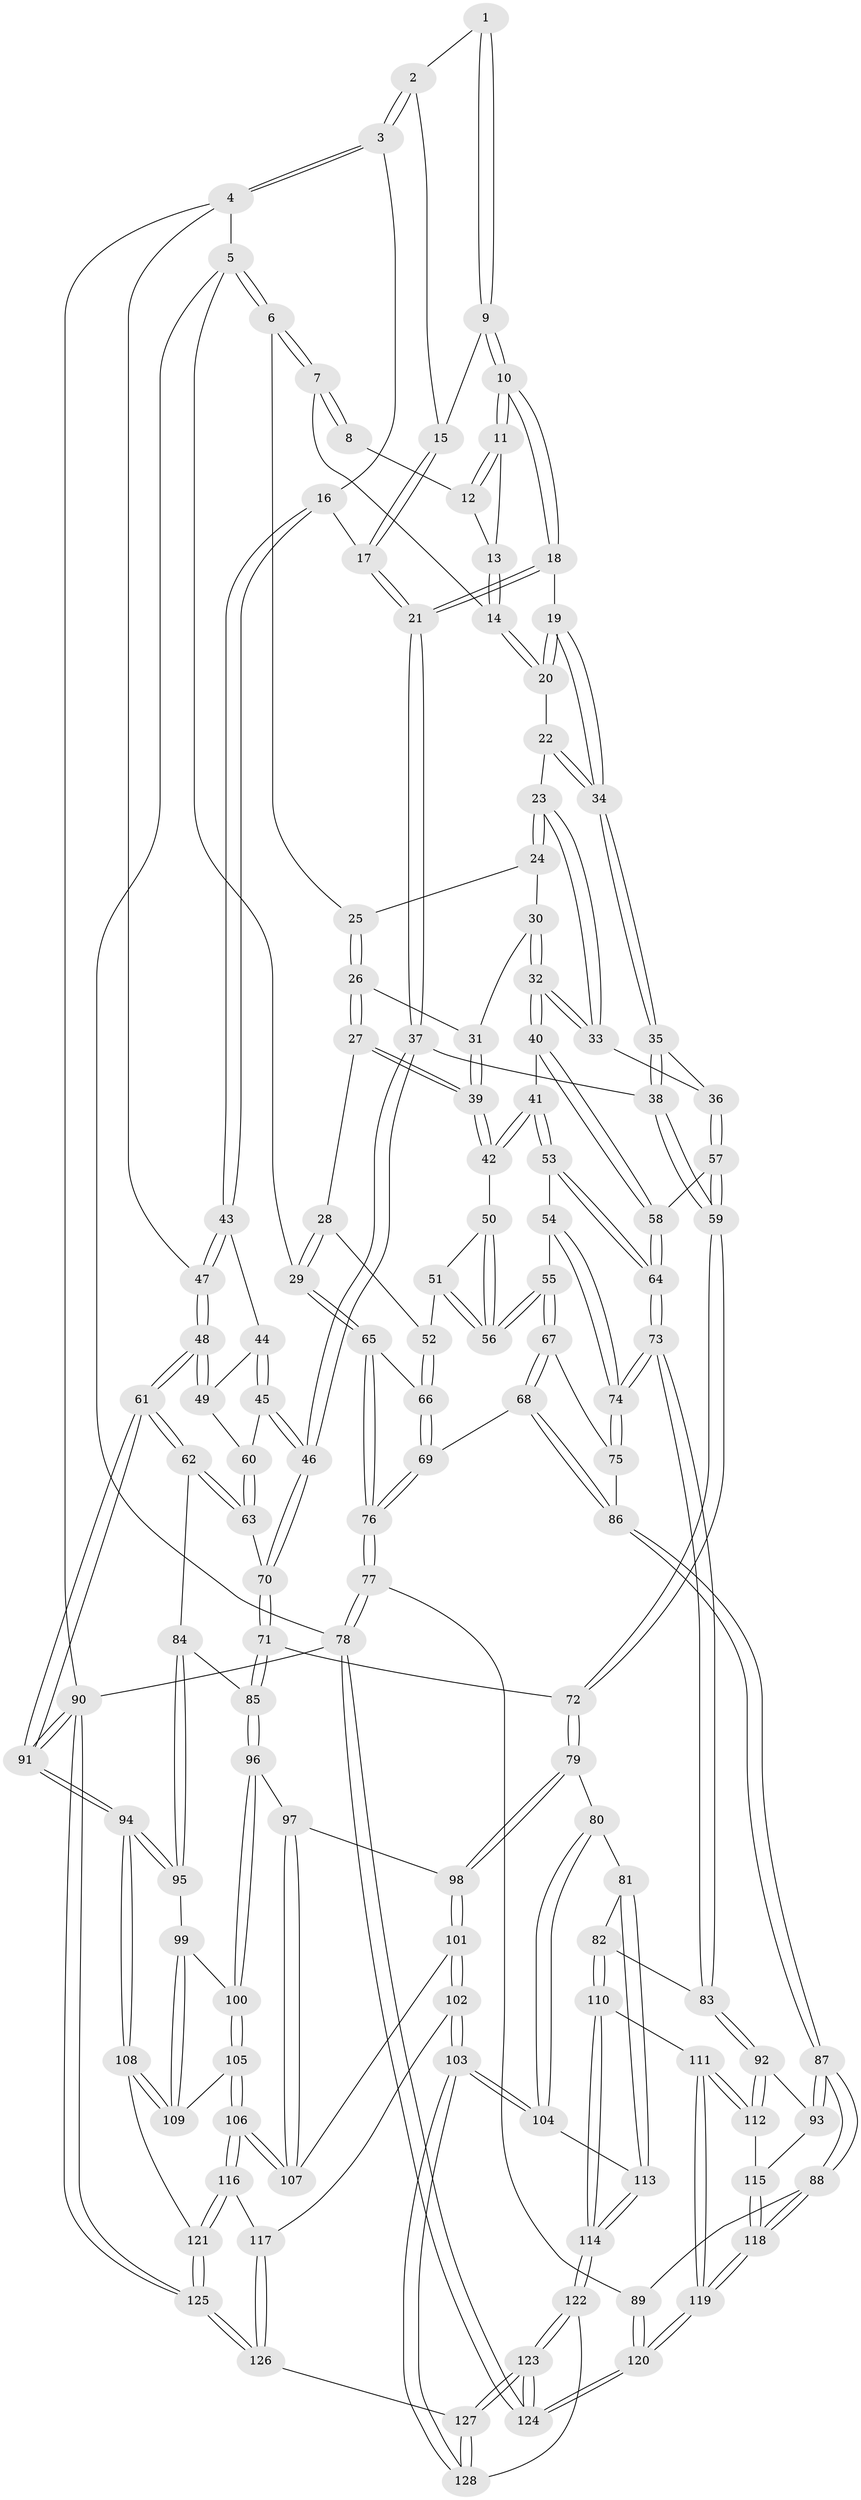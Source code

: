 // Generated by graph-tools (version 1.1) at 2025/50/03/09/25 03:50:57]
// undirected, 128 vertices, 317 edges
graph export_dot {
graph [start="1"]
  node [color=gray90,style=filled];
  1 [pos="+0.7260556495867191+0"];
  2 [pos="+1+0"];
  3 [pos="+1+0"];
  4 [pos="+1+0"];
  5 [pos="+0+0"];
  6 [pos="+0.2563515550271418+0"];
  7 [pos="+0.5139799040557841+0"];
  8 [pos="+0.6365544825228802+0"];
  9 [pos="+0.7322617881827007+0.04328137388621318"];
  10 [pos="+0.7095291101058339+0.08134849052985896"];
  11 [pos="+0.6678483800777875+0.05539905291532766"];
  12 [pos="+0.6474280203338505+0"];
  13 [pos="+0.6131770065589864+0.05167402652976671"];
  14 [pos="+0.579390671030681+0.05777044164705086"];
  15 [pos="+0.8083115393689062+0.03924956717397224"];
  16 [pos="+0.8926864691537956+0.13484946409199566"];
  17 [pos="+0.8644707853218198+0.1294855782073607"];
  18 [pos="+0.714388203775371+0.13782341242266982"];
  19 [pos="+0.6319491033884244+0.1588041491748494"];
  20 [pos="+0.5631118592040708+0.08980454243531498"];
  21 [pos="+0.7363285654697636+0.15551345069416564"];
  22 [pos="+0.4924168309120052+0.10915513069550636"];
  23 [pos="+0.4804878561520287+0.10859809043232138"];
  24 [pos="+0.26982456957376866+0"];
  25 [pos="+0.26861097103867876+0"];
  26 [pos="+0.24231997527602023+0"];
  27 [pos="+0.15767196158571933+0.18335517642129467"];
  28 [pos="+0.1153971804479947+0.20318481521385462"];
  29 [pos="+0+0"];
  30 [pos="+0.3433841212067372+0.12483513595464048"];
  31 [pos="+0.2651065114517535+0.18656939452578594"];
  32 [pos="+0.3984779129670329+0.2388569241885584"];
  33 [pos="+0.42218221078416684+0.22089990456462702"];
  34 [pos="+0.5848515504845533+0.23827792366970665"];
  35 [pos="+0.5844662533887526+0.24000045685949964"];
  36 [pos="+0.5832659311031635+0.2403355963878277"];
  37 [pos="+0.7470410953994855+0.3055693786438025"];
  38 [pos="+0.6321757999189532+0.2959563359354021"];
  39 [pos="+0.26107155025927753+0.2218545062779582"];
  40 [pos="+0.3930842153203131+0.24835271994350677"];
  41 [pos="+0.3100963352122597+0.2577349029408716"];
  42 [pos="+0.26594498801285754+0.2288283844030285"];
  43 [pos="+0.8982712390158627+0.14506617369191682"];
  44 [pos="+0.8973668903238218+0.1733098063393534"];
  45 [pos="+0.8081609338345738+0.2976418885905945"];
  46 [pos="+0.7618205738437253+0.32017164749291194"];
  47 [pos="+1+0.22521250172931437"];
  48 [pos="+1+0.346919122270605"];
  49 [pos="+0.9532206662025569+0.27998883774484284"];
  50 [pos="+0.24923297089832822+0.24139430012189356"];
  51 [pos="+0.12474144483921835+0.29171969064510117"];
  52 [pos="+0.09860013069918129+0.27594020507299855"];
  53 [pos="+0.2771313479266599+0.326324160186664"];
  54 [pos="+0.21280658540564723+0.36818777681346737"];
  55 [pos="+0.19294273381409174+0.3656030392800839"];
  56 [pos="+0.17323374882106807+0.33592983205730853"];
  57 [pos="+0.45331476636805773+0.37903582765793153"];
  58 [pos="+0.4486047270218419+0.3788711274906794"];
  59 [pos="+0.5654246022518588+0.41490557516876575"];
  60 [pos="+0.9140034603944778+0.30751236163498163"];
  61 [pos="+1+0.4420180947951871"];
  62 [pos="+0.9581040711778568+0.4811490712456725"];
  63 [pos="+0.9108464669524474+0.43262156569821086"];
  64 [pos="+0.3788848963569659+0.46338017747785043"];
  65 [pos="+0+0.2646880379157764"];
  66 [pos="+0.08612530840321074+0.2830362921304608"];
  67 [pos="+0.16101943351186299+0.40498232727444927"];
  68 [pos="+0.0802432563561644+0.4721186240443525"];
  69 [pos="+0.04721193519271399+0.45597078759106235"];
  70 [pos="+0.7677534590581963+0.3666305959558001"];
  71 [pos="+0.7083826470388872+0.477774364842835"];
  72 [pos="+0.6289365583542124+0.5018860055400771"];
  73 [pos="+0.3494950634330585+0.5268174751280521"];
  74 [pos="+0.31042330002490326+0.5072033889559628"];
  75 [pos="+0.2449213493698077+0.5020678976548447"];
  76 [pos="+0+0.45561084165964333"];
  77 [pos="+0+0.7199882968920094"];
  78 [pos="+0+1"];
  79 [pos="+0.6131396507250185+0.5344147884068233"];
  80 [pos="+0.5988583990162548+0.5420790457260906"];
  81 [pos="+0.4272183944557476+0.6120698507980921"];
  82 [pos="+0.36281619699368717+0.5805268830518293"];
  83 [pos="+0.36180615014125717+0.5798127510499632"];
  84 [pos="+0.936797410792046+0.5045774328349555"];
  85 [pos="+0.80592289469966+0.5568538911455034"];
  86 [pos="+0.10672284976208615+0.5123450461268015"];
  87 [pos="+0.11303482266443807+0.6510426715209094"];
  88 [pos="+0.10530499372664137+0.6580703797294188"];
  89 [pos="+0.040990688764281566+0.6795741347700042"];
  90 [pos="+1+1"];
  91 [pos="+1+0.7886601578775425"];
  92 [pos="+0.24928864210247617+0.6553583595969932"];
  93 [pos="+0.2319858733287368+0.6554303306177597"];
  94 [pos="+1+0.7847757900306852"];
  95 [pos="+0.9335434318216719+0.641023432258708"];
  96 [pos="+0.8036346728149515+0.5797406268232252"];
  97 [pos="+0.7842939244818299+0.6033779372992456"];
  98 [pos="+0.6610856748313914+0.6367161665154548"];
  99 [pos="+0.9251336172434363+0.6467994219263232"];
  100 [pos="+0.8561198789205466+0.6538947092881094"];
  101 [pos="+0.6652754031904341+0.6897181560971405"];
  102 [pos="+0.6093507700856702+0.7984277667398824"];
  103 [pos="+0.5831377572054328+0.8099425555062718"];
  104 [pos="+0.5514154143683462+0.8001515166653752"];
  105 [pos="+0.828979814498225+0.737663214005629"];
  106 [pos="+0.8183016867436654+0.745675094644346"];
  107 [pos="+0.7609256768963327+0.686219343826655"];
  108 [pos="+1+0.8100282040921881"];
  109 [pos="+0.9109848946695023+0.7352259837930646"];
  110 [pos="+0.3387938128314897+0.8214572852952927"];
  111 [pos="+0.27185793845451356+0.8106443074044875"];
  112 [pos="+0.25707519584454025+0.7296968793541211"];
  113 [pos="+0.5160208325754801+0.7922373740897093"];
  114 [pos="+0.4124691688967629+0.8604239915728858"];
  115 [pos="+0.1892274899116667+0.7635498215545368"];
  116 [pos="+0.7940174730994005+0.8222057743693514"];
  117 [pos="+0.7749062389222079+0.8309473993137754"];
  118 [pos="+0.15318438050716632+0.8008813928918065"];
  119 [pos="+0.1689833136804659+0.8853026935840785"];
  120 [pos="+0.12368000615436824+0.9692279773794172"];
  121 [pos="+0.9049149217249303+0.8736035328335903"];
  122 [pos="+0.3928349095384762+0.9413178868903652"];
  123 [pos="+0.26402752036858473+1"];
  124 [pos="+0+1"];
  125 [pos="+0.8693024238103854+1"];
  126 [pos="+0.7282338542528769+1"];
  127 [pos="+0.6827045221341527+1"];
  128 [pos="+0.6115993445379605+0.9861644390723454"];
  1 -- 2;
  1 -- 9;
  1 -- 9;
  2 -- 3;
  2 -- 3;
  2 -- 15;
  3 -- 4;
  3 -- 4;
  3 -- 16;
  4 -- 5;
  4 -- 47;
  4 -- 90;
  5 -- 6;
  5 -- 6;
  5 -- 29;
  5 -- 78;
  6 -- 7;
  6 -- 7;
  6 -- 25;
  7 -- 8;
  7 -- 8;
  7 -- 14;
  8 -- 12;
  9 -- 10;
  9 -- 10;
  9 -- 15;
  10 -- 11;
  10 -- 11;
  10 -- 18;
  10 -- 18;
  11 -- 12;
  11 -- 12;
  11 -- 13;
  12 -- 13;
  13 -- 14;
  13 -- 14;
  14 -- 20;
  14 -- 20;
  15 -- 17;
  15 -- 17;
  16 -- 17;
  16 -- 43;
  16 -- 43;
  17 -- 21;
  17 -- 21;
  18 -- 19;
  18 -- 21;
  18 -- 21;
  19 -- 20;
  19 -- 20;
  19 -- 34;
  19 -- 34;
  20 -- 22;
  21 -- 37;
  21 -- 37;
  22 -- 23;
  22 -- 34;
  22 -- 34;
  23 -- 24;
  23 -- 24;
  23 -- 33;
  23 -- 33;
  24 -- 25;
  24 -- 30;
  25 -- 26;
  25 -- 26;
  26 -- 27;
  26 -- 27;
  26 -- 31;
  27 -- 28;
  27 -- 39;
  27 -- 39;
  28 -- 29;
  28 -- 29;
  28 -- 52;
  29 -- 65;
  29 -- 65;
  30 -- 31;
  30 -- 32;
  30 -- 32;
  31 -- 39;
  31 -- 39;
  32 -- 33;
  32 -- 33;
  32 -- 40;
  32 -- 40;
  33 -- 36;
  34 -- 35;
  34 -- 35;
  35 -- 36;
  35 -- 38;
  35 -- 38;
  36 -- 57;
  36 -- 57;
  37 -- 38;
  37 -- 46;
  37 -- 46;
  38 -- 59;
  38 -- 59;
  39 -- 42;
  39 -- 42;
  40 -- 41;
  40 -- 58;
  40 -- 58;
  41 -- 42;
  41 -- 42;
  41 -- 53;
  41 -- 53;
  42 -- 50;
  43 -- 44;
  43 -- 47;
  43 -- 47;
  44 -- 45;
  44 -- 45;
  44 -- 49;
  45 -- 46;
  45 -- 46;
  45 -- 60;
  46 -- 70;
  46 -- 70;
  47 -- 48;
  47 -- 48;
  48 -- 49;
  48 -- 49;
  48 -- 61;
  48 -- 61;
  49 -- 60;
  50 -- 51;
  50 -- 56;
  50 -- 56;
  51 -- 52;
  51 -- 56;
  51 -- 56;
  52 -- 66;
  52 -- 66;
  53 -- 54;
  53 -- 64;
  53 -- 64;
  54 -- 55;
  54 -- 74;
  54 -- 74;
  55 -- 56;
  55 -- 56;
  55 -- 67;
  55 -- 67;
  57 -- 58;
  57 -- 59;
  57 -- 59;
  58 -- 64;
  58 -- 64;
  59 -- 72;
  59 -- 72;
  60 -- 63;
  60 -- 63;
  61 -- 62;
  61 -- 62;
  61 -- 91;
  61 -- 91;
  62 -- 63;
  62 -- 63;
  62 -- 84;
  63 -- 70;
  64 -- 73;
  64 -- 73;
  65 -- 66;
  65 -- 76;
  65 -- 76;
  66 -- 69;
  66 -- 69;
  67 -- 68;
  67 -- 68;
  67 -- 75;
  68 -- 69;
  68 -- 86;
  68 -- 86;
  69 -- 76;
  69 -- 76;
  70 -- 71;
  70 -- 71;
  71 -- 72;
  71 -- 85;
  71 -- 85;
  72 -- 79;
  72 -- 79;
  73 -- 74;
  73 -- 74;
  73 -- 83;
  73 -- 83;
  74 -- 75;
  74 -- 75;
  75 -- 86;
  76 -- 77;
  76 -- 77;
  77 -- 78;
  77 -- 78;
  77 -- 89;
  78 -- 124;
  78 -- 124;
  78 -- 90;
  79 -- 80;
  79 -- 98;
  79 -- 98;
  80 -- 81;
  80 -- 104;
  80 -- 104;
  81 -- 82;
  81 -- 113;
  81 -- 113;
  82 -- 83;
  82 -- 110;
  82 -- 110;
  83 -- 92;
  83 -- 92;
  84 -- 85;
  84 -- 95;
  84 -- 95;
  85 -- 96;
  85 -- 96;
  86 -- 87;
  86 -- 87;
  87 -- 88;
  87 -- 88;
  87 -- 93;
  87 -- 93;
  88 -- 89;
  88 -- 118;
  88 -- 118;
  89 -- 120;
  89 -- 120;
  90 -- 91;
  90 -- 91;
  90 -- 125;
  90 -- 125;
  91 -- 94;
  91 -- 94;
  92 -- 93;
  92 -- 112;
  92 -- 112;
  93 -- 115;
  94 -- 95;
  94 -- 95;
  94 -- 108;
  94 -- 108;
  95 -- 99;
  96 -- 97;
  96 -- 100;
  96 -- 100;
  97 -- 98;
  97 -- 107;
  97 -- 107;
  98 -- 101;
  98 -- 101;
  99 -- 100;
  99 -- 109;
  99 -- 109;
  100 -- 105;
  100 -- 105;
  101 -- 102;
  101 -- 102;
  101 -- 107;
  102 -- 103;
  102 -- 103;
  102 -- 117;
  103 -- 104;
  103 -- 104;
  103 -- 128;
  103 -- 128;
  104 -- 113;
  105 -- 106;
  105 -- 106;
  105 -- 109;
  106 -- 107;
  106 -- 107;
  106 -- 116;
  106 -- 116;
  108 -- 109;
  108 -- 109;
  108 -- 121;
  110 -- 111;
  110 -- 114;
  110 -- 114;
  111 -- 112;
  111 -- 112;
  111 -- 119;
  111 -- 119;
  112 -- 115;
  113 -- 114;
  113 -- 114;
  114 -- 122;
  114 -- 122;
  115 -- 118;
  115 -- 118;
  116 -- 117;
  116 -- 121;
  116 -- 121;
  117 -- 126;
  117 -- 126;
  118 -- 119;
  118 -- 119;
  119 -- 120;
  119 -- 120;
  120 -- 124;
  120 -- 124;
  121 -- 125;
  121 -- 125;
  122 -- 123;
  122 -- 123;
  122 -- 128;
  123 -- 124;
  123 -- 124;
  123 -- 127;
  123 -- 127;
  125 -- 126;
  125 -- 126;
  126 -- 127;
  127 -- 128;
  127 -- 128;
}
